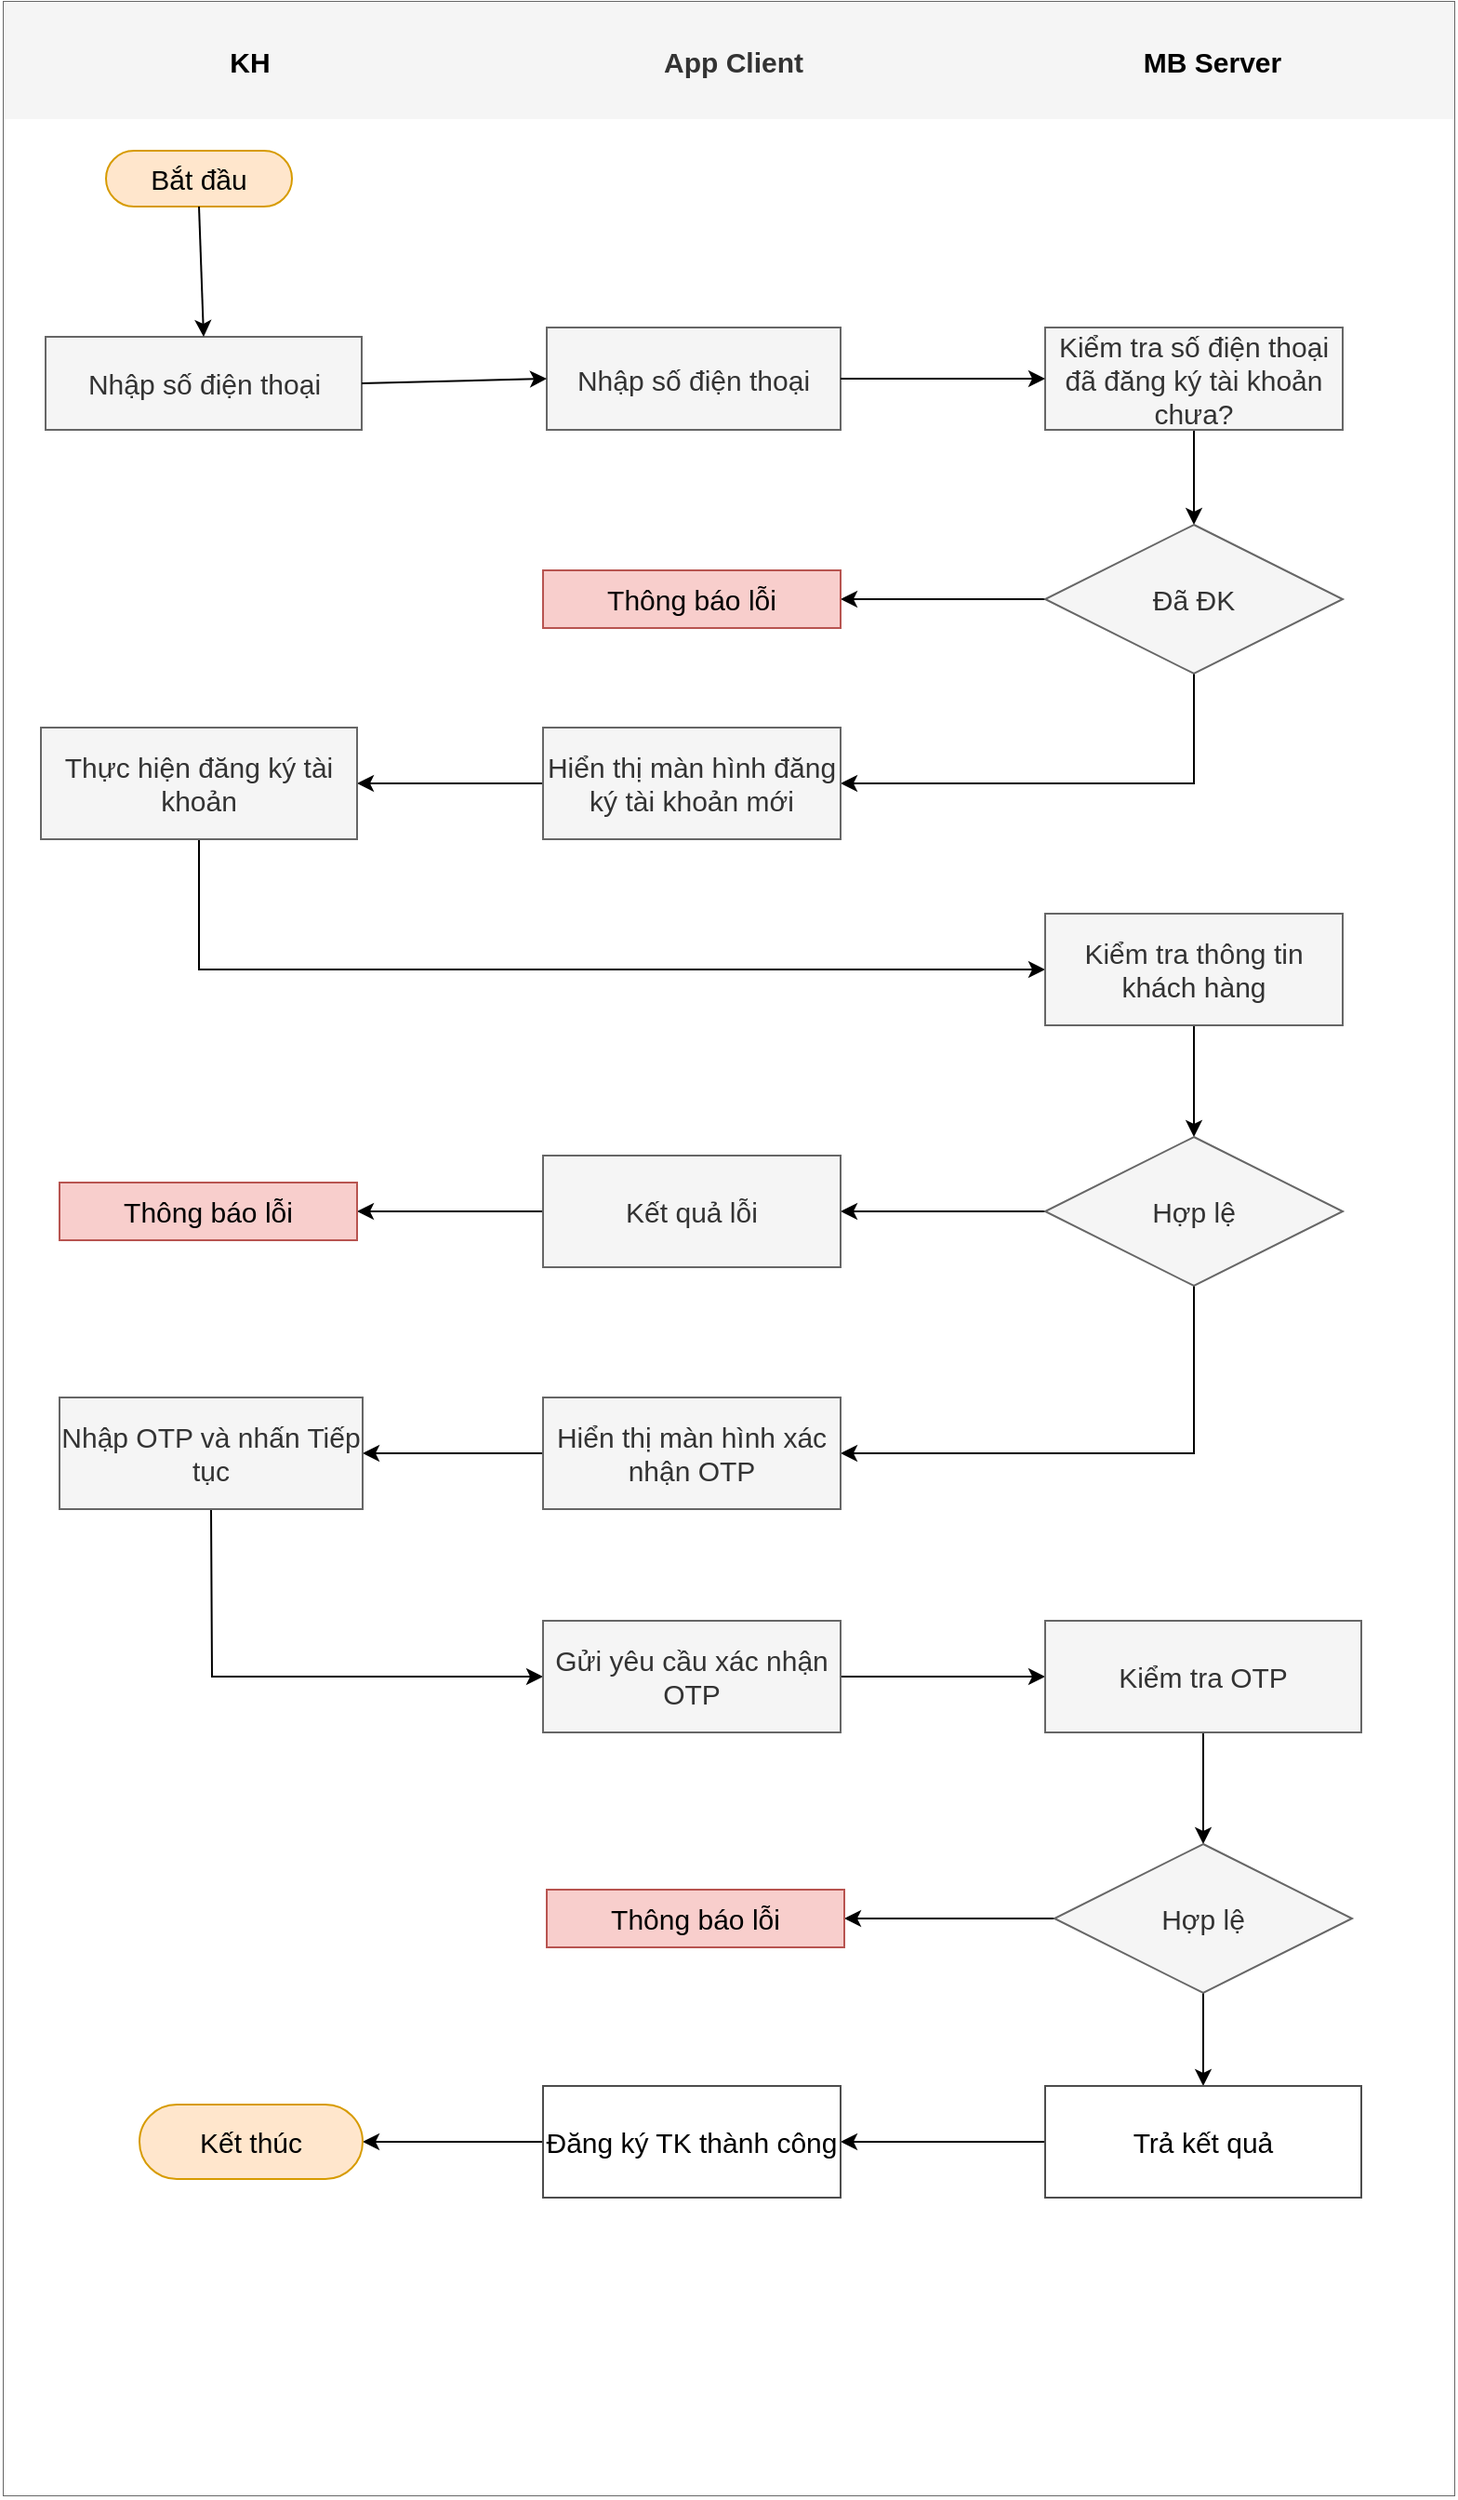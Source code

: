 <mxfile version="15.8.6" type="github"><diagram id="86BubM4frCeYiwxmIqef" name="Page-1"><mxGraphModel dx="1303" dy="727" grid="1" gridSize="10" guides="1" tooltips="1" connect="1" arrows="1" fold="1" page="1" pageScale="1" pageWidth="827" pageHeight="1169" math="0" shadow="0"><root><mxCell id="0"/><mxCell id="1" parent="0"/><mxCell id="-0znd23k4DJUV3-uli2E-3" value="" style="shape=table;startSize=0;container=1;collapsible=0;childLayout=tableLayout;fillColor=#f5f5f5;strokeColor=#666666;fontColor=#333333;" vertex="1" parent="1"><mxGeometry x="30" y="870" width="780" height="1340" as="geometry"/></mxCell><mxCell id="-0znd23k4DJUV3-uli2E-4" value="" style="shape=partialRectangle;collapsible=0;dropTarget=0;pointerEvents=0;fillColor=#F5F5F5;top=0;left=0;bottom=0;right=0;points=[[0,0.5],[1,0.5]];portConstraint=eastwest;strokeWidth=2;fontColor=#333333;strokeColor=#666666;" vertex="1" parent="-0znd23k4DJUV3-uli2E-3"><mxGeometry width="780" height="63" as="geometry"/></mxCell><mxCell id="-0znd23k4DJUV3-uli2E-5" value="&lt;b&gt;&lt;font style=&quot;font-size: 15px&quot;&gt;KH&lt;/font&gt;&lt;/b&gt;" style="shape=partialRectangle;html=1;whiteSpace=wrap;connectable=0;overflow=hidden;fillColor=none;top=0;left=0;bottom=0;right=0;pointerEvents=1;" vertex="1" parent="-0znd23k4DJUV3-uli2E-4"><mxGeometry width="265" height="63" as="geometry"><mxRectangle width="265" height="63" as="alternateBounds"/></mxGeometry></mxCell><mxCell id="-0znd23k4DJUV3-uli2E-6" value="&lt;b&gt;&lt;font style=&quot;font-size: 15px&quot;&gt;App Client&lt;/font&gt;&lt;/b&gt;" style="shape=partialRectangle;html=1;whiteSpace=wrap;connectable=0;overflow=hidden;top=0;left=0;bottom=0;right=0;pointerEvents=1;fillColor=#f5f5f5;fontColor=#333333;strokeColor=#666666;" vertex="1" parent="-0znd23k4DJUV3-uli2E-4"><mxGeometry x="265" width="255" height="63" as="geometry"><mxRectangle width="255" height="63" as="alternateBounds"/></mxGeometry></mxCell><mxCell id="-0znd23k4DJUV3-uli2E-7" value="&lt;b&gt;&lt;font style=&quot;font-size: 15px&quot;&gt;MB Server&lt;/font&gt;&lt;/b&gt;" style="shape=partialRectangle;html=1;whiteSpace=wrap;connectable=0;overflow=hidden;fillColor=none;top=0;left=0;bottom=0;right=0;pointerEvents=1;" vertex="1" parent="-0znd23k4DJUV3-uli2E-4"><mxGeometry x="520" width="260" height="63" as="geometry"><mxRectangle width="260" height="63" as="alternateBounds"/></mxGeometry></mxCell><mxCell id="-0znd23k4DJUV3-uli2E-8" value="" style="shape=partialRectangle;collapsible=0;dropTarget=0;pointerEvents=0;fillColor=none;top=0;left=0;bottom=0;right=0;points=[[0,0.5],[1,0.5]];portConstraint=eastwest;" vertex="1" parent="-0znd23k4DJUV3-uli2E-3"><mxGeometry y="63" width="780" height="1277" as="geometry"/></mxCell><mxCell id="-0znd23k4DJUV3-uli2E-9" value="" style="shape=partialRectangle;html=1;whiteSpace=wrap;connectable=0;overflow=hidden;top=0;left=0;bottom=0;right=0;pointerEvents=1;strokeWidth=3;dashed=1;" vertex="1" parent="-0znd23k4DJUV3-uli2E-8"><mxGeometry width="265" height="1277" as="geometry"><mxRectangle width="265" height="1277" as="alternateBounds"/></mxGeometry></mxCell><mxCell id="-0znd23k4DJUV3-uli2E-10" value="" style="shape=partialRectangle;html=1;whiteSpace=wrap;connectable=0;overflow=hidden;top=0;left=0;bottom=0;right=0;pointerEvents=1;dashed=1;strokeWidth=3;" vertex="1" parent="-0znd23k4DJUV3-uli2E-8"><mxGeometry x="265" width="255" height="1277" as="geometry"><mxRectangle width="255" height="1277" as="alternateBounds"/></mxGeometry></mxCell><mxCell id="-0znd23k4DJUV3-uli2E-11" value="" style="shape=partialRectangle;html=1;whiteSpace=wrap;connectable=0;overflow=hidden;top=0;left=0;bottom=0;right=0;pointerEvents=1;" vertex="1" parent="-0znd23k4DJUV3-uli2E-8"><mxGeometry x="520" width="260" height="1277" as="geometry"><mxRectangle width="260" height="1277" as="alternateBounds"/></mxGeometry></mxCell><mxCell id="-0znd23k4DJUV3-uli2E-48" value="Bắt đầu" style="rounded=1;whiteSpace=wrap;html=1;fontSize=15;fillColor=#ffe6cc;strokeColor=#d79b00;arcSize=50;" vertex="1" parent="1"><mxGeometry x="85" y="950" width="100" height="30" as="geometry"/></mxCell><mxCell id="-0znd23k4DJUV3-uli2E-49" value="Nhập số điện thoại" style="rounded=0;whiteSpace=wrap;html=1;fontSize=15;fillColor=#f5f5f5;fontColor=#333333;strokeColor=#666666;" vertex="1" parent="1"><mxGeometry x="52.5" y="1050" width="170" height="50" as="geometry"/></mxCell><mxCell id="-0znd23k4DJUV3-uli2E-50" value="Nhập số điện thoại" style="rounded=0;whiteSpace=wrap;html=1;fontSize=15;fillColor=#f5f5f5;fontColor=#333333;strokeColor=#666666;" vertex="1" parent="1"><mxGeometry x="322" y="1045" width="158" height="55" as="geometry"/></mxCell><mxCell id="-0znd23k4DJUV3-uli2E-53" value="" style="endArrow=classic;html=1;rounded=0;fontSize=15;exitX=0.5;exitY=1;exitDx=0;exitDy=0;entryX=0.5;entryY=0;entryDx=0;entryDy=0;" edge="1" parent="1" source="-0znd23k4DJUV3-uli2E-48" target="-0znd23k4DJUV3-uli2E-49"><mxGeometry width="50" height="50" relative="1" as="geometry"><mxPoint x="350" y="1220" as="sourcePoint"/><mxPoint x="400" y="1170" as="targetPoint"/></mxGeometry></mxCell><mxCell id="-0znd23k4DJUV3-uli2E-54" style="edgeStyle=none;rounded=0;orthogonalLoop=1;jettySize=auto;html=1;exitX=0.5;exitY=1;exitDx=0;exitDy=0;fontSize=15;" edge="1" parent="1" source="-0znd23k4DJUV3-uli2E-49" target="-0znd23k4DJUV3-uli2E-49"><mxGeometry relative="1" as="geometry"/></mxCell><mxCell id="-0znd23k4DJUV3-uli2E-55" value="" style="endArrow=classic;html=1;rounded=0;fontSize=15;exitX=1;exitY=0.5;exitDx=0;exitDy=0;entryX=0;entryY=0.5;entryDx=0;entryDy=0;" edge="1" parent="1" source="-0znd23k4DJUV3-uli2E-49" target="-0znd23k4DJUV3-uli2E-50"><mxGeometry width="50" height="50" relative="1" as="geometry"><mxPoint x="350" y="1220" as="sourcePoint"/><mxPoint x="400" y="1170" as="targetPoint"/></mxGeometry></mxCell><mxCell id="-0znd23k4DJUV3-uli2E-61" style="edgeStyle=none;rounded=0;orthogonalLoop=1;jettySize=auto;html=1;exitX=0.5;exitY=1;exitDx=0;exitDy=0;fontSize=15;" edge="1" parent="1" source="-0znd23k4DJUV3-uli2E-56" target="-0znd23k4DJUV3-uli2E-59"><mxGeometry relative="1" as="geometry"/></mxCell><mxCell id="-0znd23k4DJUV3-uli2E-56" value="Kiểm tra số điện thoại đã đăng ký tài khoản chưa?" style="rounded=0;whiteSpace=wrap;html=1;fontSize=15;fillColor=#f5f5f5;fontColor=#333333;strokeColor=#666666;" vertex="1" parent="1"><mxGeometry x="590" y="1045" width="160" height="55" as="geometry"/></mxCell><mxCell id="-0znd23k4DJUV3-uli2E-57" value="" style="endArrow=classic;html=1;rounded=0;fontSize=15;exitX=1;exitY=0.5;exitDx=0;exitDy=0;entryX=0;entryY=0.5;entryDx=0;entryDy=0;" edge="1" parent="1" source="-0znd23k4DJUV3-uli2E-50" target="-0znd23k4DJUV3-uli2E-56"><mxGeometry width="50" height="50" relative="1" as="geometry"><mxPoint x="214.25" y="1085" as="sourcePoint"/><mxPoint x="320" y="1082.5" as="targetPoint"/></mxGeometry></mxCell><mxCell id="-0znd23k4DJUV3-uli2E-65" style="edgeStyle=none;rounded=0;orthogonalLoop=1;jettySize=auto;html=1;exitX=0;exitY=0.5;exitDx=0;exitDy=0;entryX=1;entryY=0.5;entryDx=0;entryDy=0;fontSize=15;" edge="1" parent="1" source="-0znd23k4DJUV3-uli2E-59" target="-0znd23k4DJUV3-uli2E-64"><mxGeometry relative="1" as="geometry"/></mxCell><mxCell id="-0znd23k4DJUV3-uli2E-68" style="edgeStyle=none;rounded=0;orthogonalLoop=1;jettySize=auto;html=1;exitX=0.5;exitY=1;exitDx=0;exitDy=0;entryX=1;entryY=0.5;entryDx=0;entryDy=0;fontSize=15;" edge="1" parent="1" source="-0znd23k4DJUV3-uli2E-59" target="-0znd23k4DJUV3-uli2E-66"><mxGeometry relative="1" as="geometry"><Array as="points"><mxPoint x="670" y="1290"/></Array></mxGeometry></mxCell><mxCell id="-0znd23k4DJUV3-uli2E-59" value="Đã ĐK" style="rhombus;whiteSpace=wrap;html=1;fontSize=15;strokeWidth=1;fillColor=#f5f5f5;fontColor=#333333;strokeColor=#666666;" vertex="1" parent="1"><mxGeometry x="590" y="1151" width="160" height="80" as="geometry"/></mxCell><mxCell id="-0znd23k4DJUV3-uli2E-64" value="Thông báo lỗi" style="rounded=0;whiteSpace=wrap;html=1;fontSize=15;strokeWidth=1;strokeColor=#b85450;fillColor=#f8cecc;" vertex="1" parent="1"><mxGeometry x="320" y="1175.5" width="160" height="31" as="geometry"/></mxCell><mxCell id="-0znd23k4DJUV3-uli2E-70" style="edgeStyle=none;rounded=0;orthogonalLoop=1;jettySize=auto;html=1;exitX=0;exitY=0.5;exitDx=0;exitDy=0;entryX=1;entryY=0.5;entryDx=0;entryDy=0;fontSize=15;" edge="1" parent="1" source="-0znd23k4DJUV3-uli2E-66" target="-0znd23k4DJUV3-uli2E-69"><mxGeometry relative="1" as="geometry"/></mxCell><mxCell id="-0znd23k4DJUV3-uli2E-66" value="Hiển thị màn hình đăng ký tài khoản mới" style="rounded=0;whiteSpace=wrap;html=1;fontSize=15;strokeWidth=1;fillColor=#f5f5f5;fontColor=#333333;strokeColor=#666666;" vertex="1" parent="1"><mxGeometry x="320" y="1260" width="160" height="60" as="geometry"/></mxCell><mxCell id="-0znd23k4DJUV3-uli2E-72" style="edgeStyle=none;rounded=0;orthogonalLoop=1;jettySize=auto;html=1;exitX=0.5;exitY=1;exitDx=0;exitDy=0;entryX=0;entryY=0.5;entryDx=0;entryDy=0;fontSize=15;" edge="1" parent="1" source="-0znd23k4DJUV3-uli2E-69" target="-0znd23k4DJUV3-uli2E-71"><mxGeometry relative="1" as="geometry"><Array as="points"><mxPoint x="135" y="1390"/></Array></mxGeometry></mxCell><mxCell id="-0znd23k4DJUV3-uli2E-69" value="Thực hiện đăng ký tài khoản" style="rounded=0;whiteSpace=wrap;html=1;fontSize=15;strokeColor=#666666;strokeWidth=1;fillColor=#f5f5f5;fontColor=#333333;" vertex="1" parent="1"><mxGeometry x="50" y="1260" width="170" height="60" as="geometry"/></mxCell><mxCell id="-0znd23k4DJUV3-uli2E-74" style="edgeStyle=none;rounded=0;orthogonalLoop=1;jettySize=auto;html=1;exitX=0.5;exitY=1;exitDx=0;exitDy=0;entryX=0.5;entryY=0;entryDx=0;entryDy=0;fontSize=15;" edge="1" parent="1" source="-0znd23k4DJUV3-uli2E-71" target="-0znd23k4DJUV3-uli2E-73"><mxGeometry relative="1" as="geometry"/></mxCell><mxCell id="-0znd23k4DJUV3-uli2E-71" value="Kiểm tra thông tin khách hàng" style="rounded=0;whiteSpace=wrap;html=1;fontSize=15;strokeColor=#666666;strokeWidth=1;fillColor=#f5f5f5;fontColor=#333333;" vertex="1" parent="1"><mxGeometry x="590" y="1360" width="160" height="60" as="geometry"/></mxCell><mxCell id="-0znd23k4DJUV3-uli2E-76" style="edgeStyle=none;rounded=0;orthogonalLoop=1;jettySize=auto;html=1;exitX=0;exitY=0.5;exitDx=0;exitDy=0;entryX=1;entryY=0.5;entryDx=0;entryDy=0;fontSize=15;" edge="1" parent="1" source="-0znd23k4DJUV3-uli2E-73" target="-0znd23k4DJUV3-uli2E-75"><mxGeometry relative="1" as="geometry"/></mxCell><mxCell id="-0znd23k4DJUV3-uli2E-80" style="edgeStyle=none;rounded=0;orthogonalLoop=1;jettySize=auto;html=1;exitX=0.5;exitY=1;exitDx=0;exitDy=0;entryX=1;entryY=0.5;entryDx=0;entryDy=0;fontSize=15;" edge="1" parent="1" source="-0znd23k4DJUV3-uli2E-73" target="-0znd23k4DJUV3-uli2E-79"><mxGeometry relative="1" as="geometry"><Array as="points"><mxPoint x="670" y="1650"/></Array></mxGeometry></mxCell><mxCell id="-0znd23k4DJUV3-uli2E-73" value="Hợp lệ" style="rhombus;whiteSpace=wrap;html=1;fontSize=15;strokeWidth=1;fillColor=#f5f5f5;fontColor=#333333;strokeColor=#666666;" vertex="1" parent="1"><mxGeometry x="590" y="1480" width="160" height="80" as="geometry"/></mxCell><mxCell id="-0znd23k4DJUV3-uli2E-78" style="edgeStyle=none;rounded=0;orthogonalLoop=1;jettySize=auto;html=1;exitX=0;exitY=0.5;exitDx=0;exitDy=0;entryX=1;entryY=0.5;entryDx=0;entryDy=0;fontSize=15;" edge="1" parent="1" source="-0znd23k4DJUV3-uli2E-75" target="-0znd23k4DJUV3-uli2E-77"><mxGeometry relative="1" as="geometry"/></mxCell><mxCell id="-0znd23k4DJUV3-uli2E-75" value="Kết quả lỗi" style="rounded=0;whiteSpace=wrap;html=1;fontSize=15;strokeColor=#666666;strokeWidth=1;fillColor=#f5f5f5;fontColor=#333333;" vertex="1" parent="1"><mxGeometry x="320" y="1490" width="160" height="60" as="geometry"/></mxCell><mxCell id="-0znd23k4DJUV3-uli2E-77" value="Thông báo lỗi" style="rounded=0;whiteSpace=wrap;html=1;fontSize=15;strokeWidth=1;strokeColor=#b85450;fillColor=#f8cecc;" vertex="1" parent="1"><mxGeometry x="60" y="1504.5" width="160" height="31" as="geometry"/></mxCell><mxCell id="-0znd23k4DJUV3-uli2E-82" style="edgeStyle=none;rounded=0;orthogonalLoop=1;jettySize=auto;html=1;exitX=0;exitY=0.5;exitDx=0;exitDy=0;entryX=1;entryY=0.5;entryDx=0;entryDy=0;fontSize=15;" edge="1" parent="1" source="-0znd23k4DJUV3-uli2E-79" target="-0znd23k4DJUV3-uli2E-81"><mxGeometry relative="1" as="geometry"/></mxCell><mxCell id="-0znd23k4DJUV3-uli2E-79" value="Hiển thị màn hình xác nhận OTP" style="rounded=0;whiteSpace=wrap;html=1;fontSize=15;strokeColor=#666666;strokeWidth=1;fillColor=#f5f5f5;fontColor=#333333;" vertex="1" parent="1"><mxGeometry x="320" y="1620" width="160" height="60" as="geometry"/></mxCell><mxCell id="-0znd23k4DJUV3-uli2E-84" style="edgeStyle=none;rounded=0;orthogonalLoop=1;jettySize=auto;html=1;exitX=0.5;exitY=1;exitDx=0;exitDy=0;entryX=0;entryY=0.5;entryDx=0;entryDy=0;fontSize=15;" edge="1" parent="1" source="-0znd23k4DJUV3-uli2E-81" target="-0znd23k4DJUV3-uli2E-83"><mxGeometry relative="1" as="geometry"><Array as="points"><mxPoint x="142" y="1770"/></Array></mxGeometry></mxCell><mxCell id="-0znd23k4DJUV3-uli2E-81" value="Nhập OTP và nhấn Tiếp tục" style="rounded=0;whiteSpace=wrap;html=1;fontSize=15;strokeColor=#666666;strokeWidth=1;fillColor=#f5f5f5;fontColor=#333333;" vertex="1" parent="1"><mxGeometry x="60" y="1620" width="163" height="60" as="geometry"/></mxCell><mxCell id="-0znd23k4DJUV3-uli2E-86" style="edgeStyle=none;rounded=0;orthogonalLoop=1;jettySize=auto;html=1;exitX=1;exitY=0.5;exitDx=0;exitDy=0;entryX=0;entryY=0.5;entryDx=0;entryDy=0;fontSize=15;" edge="1" parent="1" source="-0znd23k4DJUV3-uli2E-83" target="-0znd23k4DJUV3-uli2E-85"><mxGeometry relative="1" as="geometry"/></mxCell><mxCell id="-0znd23k4DJUV3-uli2E-83" value="Gửi yêu cầu xác nhận OTP" style="rounded=0;whiteSpace=wrap;html=1;fontSize=15;strokeColor=#666666;strokeWidth=1;fillColor=#f5f5f5;fontColor=#333333;" vertex="1" parent="1"><mxGeometry x="320" y="1740" width="160" height="60" as="geometry"/></mxCell><mxCell id="-0znd23k4DJUV3-uli2E-88" style="edgeStyle=none;rounded=0;orthogonalLoop=1;jettySize=auto;html=1;exitX=0.5;exitY=1;exitDx=0;exitDy=0;entryX=0.5;entryY=0;entryDx=0;entryDy=0;fontSize=15;" edge="1" parent="1" source="-0znd23k4DJUV3-uli2E-85" target="-0znd23k4DJUV3-uli2E-87"><mxGeometry relative="1" as="geometry"/></mxCell><mxCell id="-0znd23k4DJUV3-uli2E-85" value="Kiểm tra OTP" style="rounded=0;whiteSpace=wrap;html=1;fontSize=15;strokeColor=#666666;strokeWidth=1;fillColor=#f5f5f5;fontColor=#333333;" vertex="1" parent="1"><mxGeometry x="590" y="1740" width="170" height="60" as="geometry"/></mxCell><mxCell id="-0znd23k4DJUV3-uli2E-90" style="edgeStyle=none;rounded=0;orthogonalLoop=1;jettySize=auto;html=1;exitX=0;exitY=0.5;exitDx=0;exitDy=0;fontSize=15;" edge="1" parent="1" source="-0znd23k4DJUV3-uli2E-87" target="-0znd23k4DJUV3-uli2E-89"><mxGeometry relative="1" as="geometry"/></mxCell><mxCell id="-0znd23k4DJUV3-uli2E-93" style="edgeStyle=none;rounded=0;orthogonalLoop=1;jettySize=auto;html=1;exitX=0.5;exitY=1;exitDx=0;exitDy=0;fontSize=15;" edge="1" parent="1" source="-0znd23k4DJUV3-uli2E-87" target="-0znd23k4DJUV3-uli2E-91"><mxGeometry relative="1" as="geometry"/></mxCell><mxCell id="-0znd23k4DJUV3-uli2E-87" value="Hợp lệ" style="rhombus;whiteSpace=wrap;html=1;fontSize=15;strokeWidth=1;fillColor=#f5f5f5;fontColor=#333333;strokeColor=#666666;" vertex="1" parent="1"><mxGeometry x="595" y="1860" width="160" height="80" as="geometry"/></mxCell><mxCell id="-0znd23k4DJUV3-uli2E-89" value="Thông báo lỗi" style="rounded=0;whiteSpace=wrap;html=1;fontSize=15;strokeWidth=1;strokeColor=#b85450;fillColor=#f8cecc;" vertex="1" parent="1"><mxGeometry x="322" y="1884.5" width="160" height="31" as="geometry"/></mxCell><mxCell id="-0znd23k4DJUV3-uli2E-94" style="edgeStyle=none;rounded=0;orthogonalLoop=1;jettySize=auto;html=1;exitX=0;exitY=0.5;exitDx=0;exitDy=0;entryX=1;entryY=0.5;entryDx=0;entryDy=0;fontSize=15;" edge="1" parent="1" source="-0znd23k4DJUV3-uli2E-91" target="-0znd23k4DJUV3-uli2E-92"><mxGeometry relative="1" as="geometry"/></mxCell><mxCell id="-0znd23k4DJUV3-uli2E-91" value="Trả kết quả" style="rounded=0;whiteSpace=wrap;html=1;fontSize=15;strokeColor=#4D4D4D;strokeWidth=1;gradientColor=none;" vertex="1" parent="1"><mxGeometry x="590" y="1990" width="170" height="60" as="geometry"/></mxCell><mxCell id="-0znd23k4DJUV3-uli2E-96" style="edgeStyle=none;rounded=0;orthogonalLoop=1;jettySize=auto;html=1;exitX=0;exitY=0.5;exitDx=0;exitDy=0;entryX=1;entryY=0.5;entryDx=0;entryDy=0;fontSize=15;" edge="1" parent="1" source="-0znd23k4DJUV3-uli2E-92" target="-0znd23k4DJUV3-uli2E-95"><mxGeometry relative="1" as="geometry"/></mxCell><mxCell id="-0znd23k4DJUV3-uli2E-92" value="Đăng ký TK thành công" style="rounded=0;whiteSpace=wrap;html=1;fontSize=15;strokeColor=#4D4D4D;strokeWidth=1;gradientColor=none;" vertex="1" parent="1"><mxGeometry x="320" y="1990" width="160" height="60" as="geometry"/></mxCell><mxCell id="-0znd23k4DJUV3-uli2E-95" value="Kết thúc" style="rounded=1;whiteSpace=wrap;html=1;fontSize=15;strokeColor=#d79b00;strokeWidth=1;fillColor=#ffe6cc;arcSize=50;" vertex="1" parent="1"><mxGeometry x="103" y="2000" width="120" height="40" as="geometry"/></mxCell></root></mxGraphModel></diagram></mxfile>